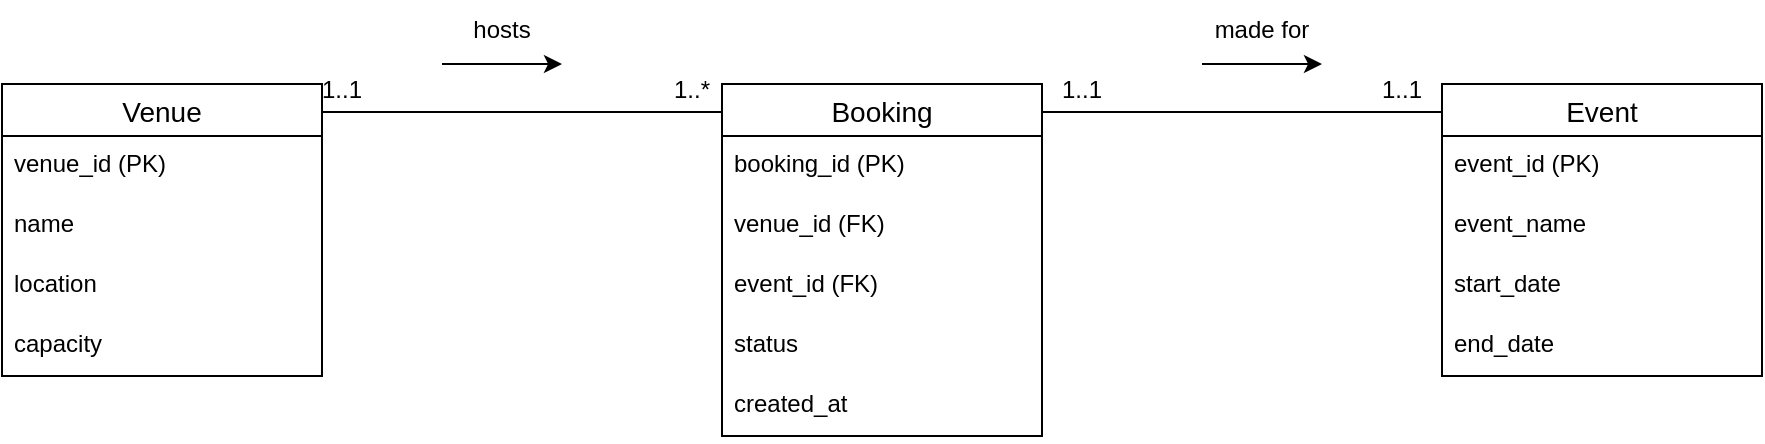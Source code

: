 <mxfile version="26.0.9">
  <diagram name="Page-1" id="VH-ox7Uek_1MASERzfbO">
    <mxGraphModel dx="1276" dy="606" grid="1" gridSize="10" guides="1" tooltips="1" connect="1" arrows="1" fold="1" page="1" pageScale="1" pageWidth="850" pageHeight="1100" math="0" shadow="0">
      <root>
        <mxCell id="0" />
        <mxCell id="1" parent="0" />
        <mxCell id="8IyMwbX_kVDlF9ed3mQF-21" value="Event" style="swimlane;fontStyle=0;childLayout=stackLayout;horizontal=1;startSize=26;horizontalStack=0;resizeParent=1;resizeParentMax=0;resizeLast=0;collapsible=1;marginBottom=0;align=center;fontSize=14;" parent="1" vertex="1">
          <mxGeometry x="800" y="80" width="160" height="146" as="geometry" />
        </mxCell>
        <mxCell id="8IyMwbX_kVDlF9ed3mQF-22" value="event_id (PK)" style="text;strokeColor=none;fillColor=none;spacingLeft=4;spacingRight=4;overflow=hidden;rotatable=0;points=[[0,0.5],[1,0.5]];portConstraint=eastwest;fontSize=12;whiteSpace=wrap;html=1;" parent="8IyMwbX_kVDlF9ed3mQF-21" vertex="1">
          <mxGeometry y="26" width="160" height="30" as="geometry" />
        </mxCell>
        <mxCell id="8IyMwbX_kVDlF9ed3mQF-23" value="event_name" style="text;strokeColor=none;fillColor=none;spacingLeft=4;spacingRight=4;overflow=hidden;rotatable=0;points=[[0,0.5],[1,0.5]];portConstraint=eastwest;fontSize=12;whiteSpace=wrap;html=1;" parent="8IyMwbX_kVDlF9ed3mQF-21" vertex="1">
          <mxGeometry y="56" width="160" height="30" as="geometry" />
        </mxCell>
        <mxCell id="8IyMwbX_kVDlF9ed3mQF-24" value="start_date" style="text;strokeColor=none;fillColor=none;spacingLeft=4;spacingRight=4;overflow=hidden;rotatable=0;points=[[0,0.5],[1,0.5]];portConstraint=eastwest;fontSize=12;whiteSpace=wrap;html=1;" parent="8IyMwbX_kVDlF9ed3mQF-21" vertex="1">
          <mxGeometry y="86" width="160" height="30" as="geometry" />
        </mxCell>
        <mxCell id="8IyMwbX_kVDlF9ed3mQF-56" value="end_date" style="text;strokeColor=none;fillColor=none;spacingLeft=4;spacingRight=4;overflow=hidden;rotatable=0;points=[[0,0.5],[1,0.5]];portConstraint=eastwest;fontSize=12;whiteSpace=wrap;html=1;" parent="8IyMwbX_kVDlF9ed3mQF-21" vertex="1">
          <mxGeometry y="116" width="160" height="30" as="geometry" />
        </mxCell>
        <mxCell id="8IyMwbX_kVDlF9ed3mQF-25" value="Venue" style="swimlane;fontStyle=0;childLayout=stackLayout;horizontal=1;startSize=26;horizontalStack=0;resizeParent=1;resizeParentMax=0;resizeLast=0;collapsible=1;marginBottom=0;align=center;fontSize=14;" parent="1" vertex="1">
          <mxGeometry x="80" y="80" width="160" height="146" as="geometry">
            <mxRectangle x="40" y="40" width="80" height="30" as="alternateBounds" />
          </mxGeometry>
        </mxCell>
        <mxCell id="8IyMwbX_kVDlF9ed3mQF-26" value="venue_id (PK)" style="text;strokeColor=none;fillColor=none;spacingLeft=4;spacingRight=4;overflow=hidden;rotatable=0;points=[[0,0.5],[1,0.5]];portConstraint=eastwest;fontSize=12;whiteSpace=wrap;html=1;" parent="8IyMwbX_kVDlF9ed3mQF-25" vertex="1">
          <mxGeometry y="26" width="160" height="30" as="geometry" />
        </mxCell>
        <mxCell id="8IyMwbX_kVDlF9ed3mQF-27" value="name" style="text;strokeColor=none;fillColor=none;spacingLeft=4;spacingRight=4;overflow=hidden;rotatable=0;points=[[0,0.5],[1,0.5]];portConstraint=eastwest;fontSize=12;whiteSpace=wrap;html=1;" parent="8IyMwbX_kVDlF9ed3mQF-25" vertex="1">
          <mxGeometry y="56" width="160" height="30" as="geometry" />
        </mxCell>
        <mxCell id="8IyMwbX_kVDlF9ed3mQF-28" value="location" style="text;strokeColor=none;fillColor=none;spacingLeft=4;spacingRight=4;overflow=hidden;rotatable=0;points=[[0,0.5],[1,0.5]];portConstraint=eastwest;fontSize=12;whiteSpace=wrap;html=1;" parent="8IyMwbX_kVDlF9ed3mQF-25" vertex="1">
          <mxGeometry y="86" width="160" height="30" as="geometry" />
        </mxCell>
        <mxCell id="8IyMwbX_kVDlF9ed3mQF-54" value="capacity" style="text;strokeColor=none;fillColor=none;spacingLeft=4;spacingRight=4;overflow=hidden;rotatable=0;points=[[0,0.5],[1,0.5]];portConstraint=eastwest;fontSize=12;whiteSpace=wrap;html=1;" parent="8IyMwbX_kVDlF9ed3mQF-25" vertex="1">
          <mxGeometry y="116" width="160" height="30" as="geometry" />
        </mxCell>
        <mxCell id="8IyMwbX_kVDlF9ed3mQF-34" value="Booking" style="swimlane;fontStyle=0;childLayout=stackLayout;horizontal=1;startSize=26;horizontalStack=0;resizeParent=1;resizeParentMax=0;resizeLast=0;collapsible=1;marginBottom=0;align=center;fontSize=14;" parent="1" vertex="1">
          <mxGeometry x="440" y="80" width="160" height="176" as="geometry" />
        </mxCell>
        <mxCell id="8IyMwbX_kVDlF9ed3mQF-35" value="booking_id (PK)" style="text;strokeColor=none;fillColor=none;spacingLeft=4;spacingRight=4;overflow=hidden;rotatable=0;points=[[0,0.5],[1,0.5]];portConstraint=eastwest;fontSize=12;whiteSpace=wrap;html=1;" parent="8IyMwbX_kVDlF9ed3mQF-34" vertex="1">
          <mxGeometry y="26" width="160" height="30" as="geometry" />
        </mxCell>
        <mxCell id="8IyMwbX_kVDlF9ed3mQF-36" value="venue_id (FK)" style="text;strokeColor=none;fillColor=none;spacingLeft=4;spacingRight=4;overflow=hidden;rotatable=0;points=[[0,0.5],[1,0.5]];portConstraint=eastwest;fontSize=12;whiteSpace=wrap;html=1;" parent="8IyMwbX_kVDlF9ed3mQF-34" vertex="1">
          <mxGeometry y="56" width="160" height="30" as="geometry" />
        </mxCell>
        <mxCell id="8IyMwbX_kVDlF9ed3mQF-37" value="event_id (FK)" style="text;strokeColor=none;fillColor=none;spacingLeft=4;spacingRight=4;overflow=hidden;rotatable=0;points=[[0,0.5],[1,0.5]];portConstraint=eastwest;fontSize=12;whiteSpace=wrap;html=1;" parent="8IyMwbX_kVDlF9ed3mQF-34" vertex="1">
          <mxGeometry y="86" width="160" height="30" as="geometry" />
        </mxCell>
        <mxCell id="8IyMwbX_kVDlF9ed3mQF-57" value="status" style="text;strokeColor=none;fillColor=none;spacingLeft=4;spacingRight=4;overflow=hidden;rotatable=0;points=[[0,0.5],[1,0.5]];portConstraint=eastwest;fontSize=12;whiteSpace=wrap;html=1;" parent="8IyMwbX_kVDlF9ed3mQF-34" vertex="1">
          <mxGeometry y="116" width="160" height="30" as="geometry" />
        </mxCell>
        <mxCell id="8IyMwbX_kVDlF9ed3mQF-58" value="created_at" style="text;strokeColor=none;fillColor=none;spacingLeft=4;spacingRight=4;overflow=hidden;rotatable=0;points=[[0,0.5],[1,0.5]];portConstraint=eastwest;fontSize=12;whiteSpace=wrap;html=1;" parent="8IyMwbX_kVDlF9ed3mQF-34" vertex="1">
          <mxGeometry y="146" width="160" height="30" as="geometry" />
        </mxCell>
        <mxCell id="zj8GylKMWBpLNZrj8r1_-1" value="" style="line;strokeWidth=1;fillColor=none;align=left;verticalAlign=middle;spacingTop=-1;spacingLeft=3;spacingRight=3;rotatable=0;labelPosition=right;points=[];portConstraint=eastwest;strokeColor=inherit;" vertex="1" parent="1">
          <mxGeometry x="240" y="90" width="200" height="8" as="geometry" />
        </mxCell>
        <mxCell id="zj8GylKMWBpLNZrj8r1_-2" value="" style="line;strokeWidth=1;fillColor=none;align=left;verticalAlign=middle;spacingTop=-1;spacingLeft=3;spacingRight=3;rotatable=0;labelPosition=right;points=[];portConstraint=eastwest;strokeColor=inherit;" vertex="1" parent="1">
          <mxGeometry x="600" y="90" width="200" height="8" as="geometry" />
        </mxCell>
        <mxCell id="zj8GylKMWBpLNZrj8r1_-3" value="1..*" style="text;strokeColor=none;align=center;fillColor=none;html=1;verticalAlign=middle;whiteSpace=wrap;rounded=0;" vertex="1" parent="1">
          <mxGeometry x="395" y="68" width="60" height="30" as="geometry" />
        </mxCell>
        <mxCell id="zj8GylKMWBpLNZrj8r1_-4" value="1..1" style="text;strokeColor=none;align=center;fillColor=none;html=1;verticalAlign=middle;whiteSpace=wrap;rounded=0;" vertex="1" parent="1">
          <mxGeometry x="220" y="68" width="60" height="30" as="geometry" />
        </mxCell>
        <mxCell id="zj8GylKMWBpLNZrj8r1_-5" value="1..1" style="text;strokeColor=none;align=center;fillColor=none;html=1;verticalAlign=middle;whiteSpace=wrap;rounded=0;" vertex="1" parent="1">
          <mxGeometry x="590" y="68" width="60" height="30" as="geometry" />
        </mxCell>
        <mxCell id="zj8GylKMWBpLNZrj8r1_-6" value="1..1" style="text;strokeColor=none;align=center;fillColor=none;html=1;verticalAlign=middle;whiteSpace=wrap;rounded=0;" vertex="1" parent="1">
          <mxGeometry x="750" y="68" width="60" height="30" as="geometry" />
        </mxCell>
        <mxCell id="zj8GylKMWBpLNZrj8r1_-8" value="" style="endArrow=classic;html=1;rounded=0;" edge="1" parent="1">
          <mxGeometry width="50" height="50" relative="1" as="geometry">
            <mxPoint x="300" y="70" as="sourcePoint" />
            <mxPoint x="360" y="70" as="targetPoint" />
          </mxGeometry>
        </mxCell>
        <mxCell id="zj8GylKMWBpLNZrj8r1_-9" value="" style="endArrow=classic;html=1;rounded=0;" edge="1" parent="1">
          <mxGeometry width="50" height="50" relative="1" as="geometry">
            <mxPoint x="680" y="70" as="sourcePoint" />
            <mxPoint x="740" y="70" as="targetPoint" />
          </mxGeometry>
        </mxCell>
        <mxCell id="zj8GylKMWBpLNZrj8r1_-10" value="hosts" style="text;strokeColor=none;align=center;fillColor=none;html=1;verticalAlign=middle;whiteSpace=wrap;rounded=0;" vertex="1" parent="1">
          <mxGeometry x="300" y="38" width="60" height="30" as="geometry" />
        </mxCell>
        <mxCell id="zj8GylKMWBpLNZrj8r1_-11" value="made for" style="text;strokeColor=none;align=center;fillColor=none;html=1;verticalAlign=middle;whiteSpace=wrap;rounded=0;" vertex="1" parent="1">
          <mxGeometry x="680" y="38" width="60" height="30" as="geometry" />
        </mxCell>
      </root>
    </mxGraphModel>
  </diagram>
</mxfile>
